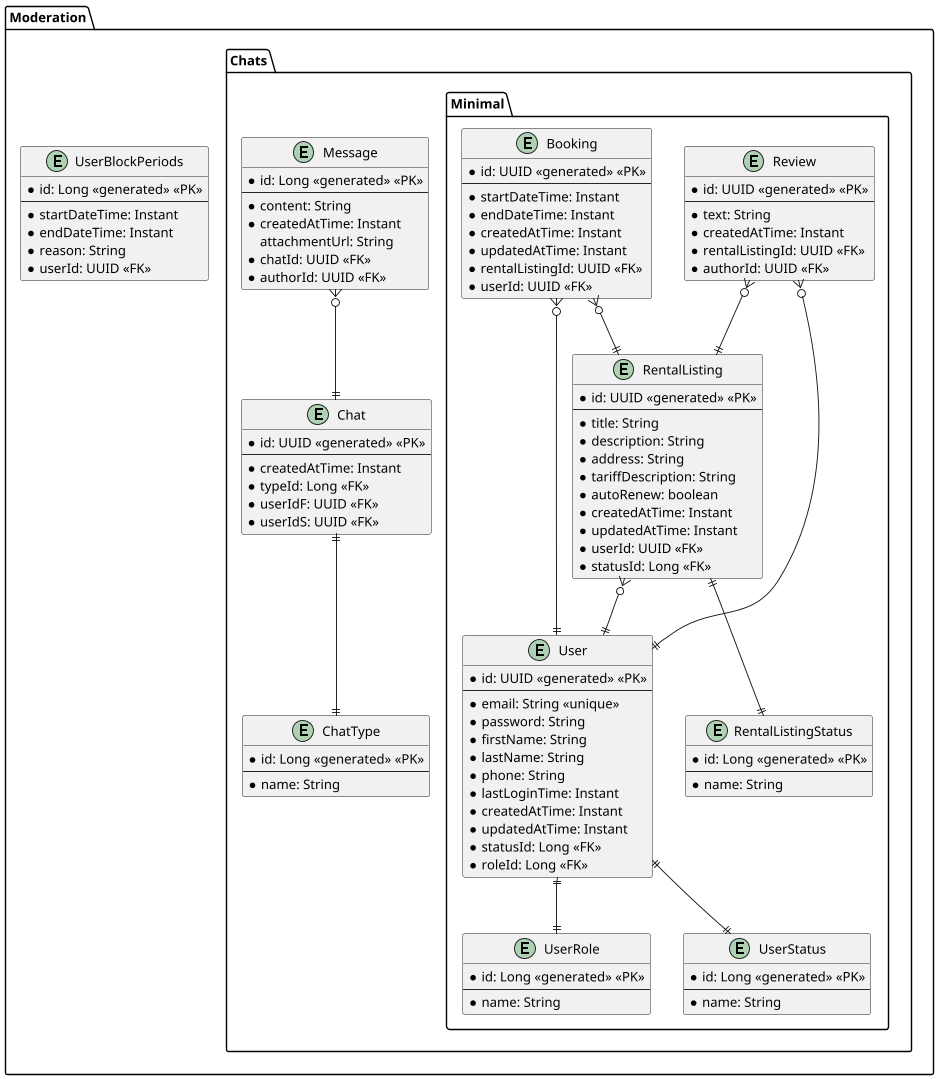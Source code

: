 @startuml database
allow_mixing

scale max 1920 width
scale max 1080 height

left to right direction
top to bottom direction


package "Moderation" {
  package "Chats" {
    package "Minimal" {
      entity "User" as user {
        * id: UUID <<generated>> <<PK>>
        ---
        * email: String <<unique>>
        * password: String
        * firstName: String
        * lastName: String
        * phone: String
        * lastLoginTime: Instant
        * createdAtTime: Instant
        * updatedAtTime: Instant
        * statusId: Long <<FK>>
        * roleId: Long <<FK>>
      }

      ' USER, ADMIN, MODERATOR
      entity "UserRole" as userRole {
        * id: Long <<generated>> <<PK>>
        ---
        * name: String
      }

      ' ACTIVE, BLOCKED, DELETED
      entity "UserStatus" as userStatus {
        * id: Long <<generated>> <<PK>>
        ---
        * name: String
      }

      entity "RentalListing" as rentalListing {
        * id: UUID <<generated>> <<PK>>
        ---
        * title: String
        * description: String
        * address: String
        * tariffDescription: String
        * autoRenew: boolean
        * createdAtTime: Instant
        * updatedAtTime: Instant
        * userId: UUID <<FK>>
        * statusId: Long <<FK>>
      }

      ' ACTIVE, BLOCKED, ONDELETION, DELETED
      entity "RentalListingStatus" as rentalListingStatus {
        * id: Long <<generated>> <<PK>>
        ---
        * name: String
      }

      entity "Booking" as booking {
        * id: UUID <<generated>> <<PK>>
        ---
        * startDateTime: Instant
        * endDateTime: Instant
        * createdAtTime: Instant
        * updatedAtTime: Instant
        * rentalListingId: UUID <<FK>>
        * userId: UUID <<FK>>
      }

      entity "Review" as review {
        * id: UUID <<generated>> <<PK>>
        ---
        * text: String
        * createdAtTime: Instant
        * rentalListingId: UUID <<FK>>
        * authorId: UUID <<FK>>
      }

      user ||--|| userRole
      user ||--|| userStatus

      rentalListing }o--|| user
      rentalListing ||--|| rentalListingStatus

      booking }o--|| rentalListing
      booking }o--|| user

      review }o--|| user
      review }o--|| rentalListing
    }

    entity "Chat" as chat {
      * id: UUID <<generated>> <<PK>>
      ---
      * createdAtTime: Instant
      * typeId: Long <<FK>>
      * userIdF: UUID <<FK>>
      * userIdS: UUID <<FK>>
    }

    entity "ChatType" as chatType {
      * id: Long <<generated>> <<PK>>
      ---
      * name: String
    }

    entity "Message" as message {
      * id: Long <<generated>> <<PK>>
      ---
      * content: String
      * createdAtTime: Instant
      attachmentUrl: String
      * chatId: UUID <<FK>>
      * authorId: UUID <<FK>>
    }

    ' chat }o--|| user
    ' chat }o--|| user
    chat ||--|| chatType

    message }o--|| chat
    ' message }o--|| user
  }

  entity "UserBlockPeriods" as userBlockPeriods {
    * id: Long <<generated>> <<PK>>
    ---
    * startDateTime: Instant
    * endDateTime: Instant
    * reason: String
    * userId: UUID <<FK>>
  }

  ' userBlockPeriods }o--|| user
}


@enduml
